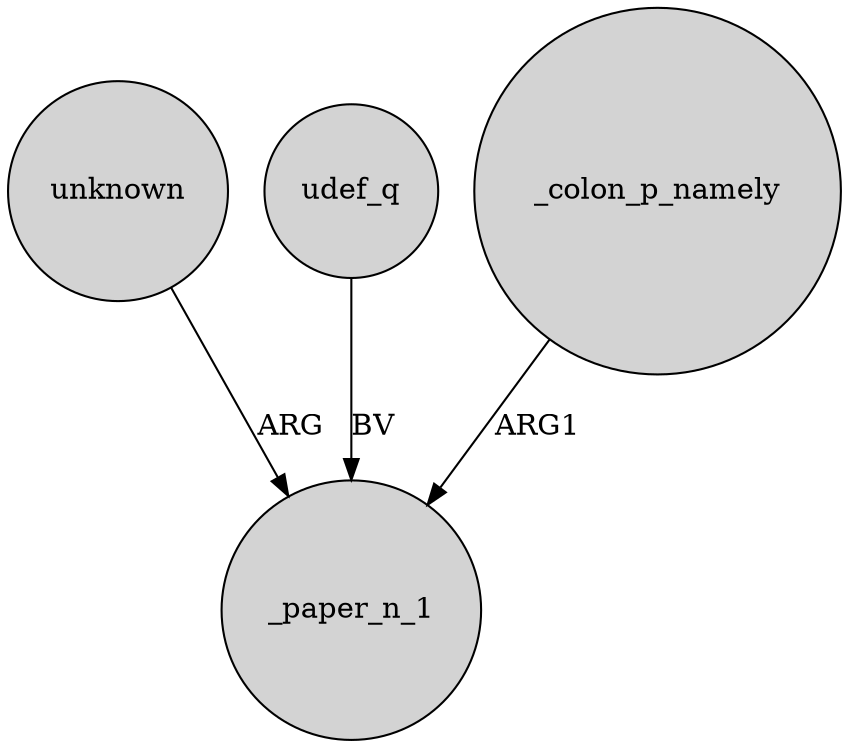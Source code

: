 digraph {
	node [shape=circle style=filled]
	unknown -> _paper_n_1 [label=ARG]
	udef_q -> _paper_n_1 [label=BV]
	_colon_p_namely -> _paper_n_1 [label=ARG1]
}
